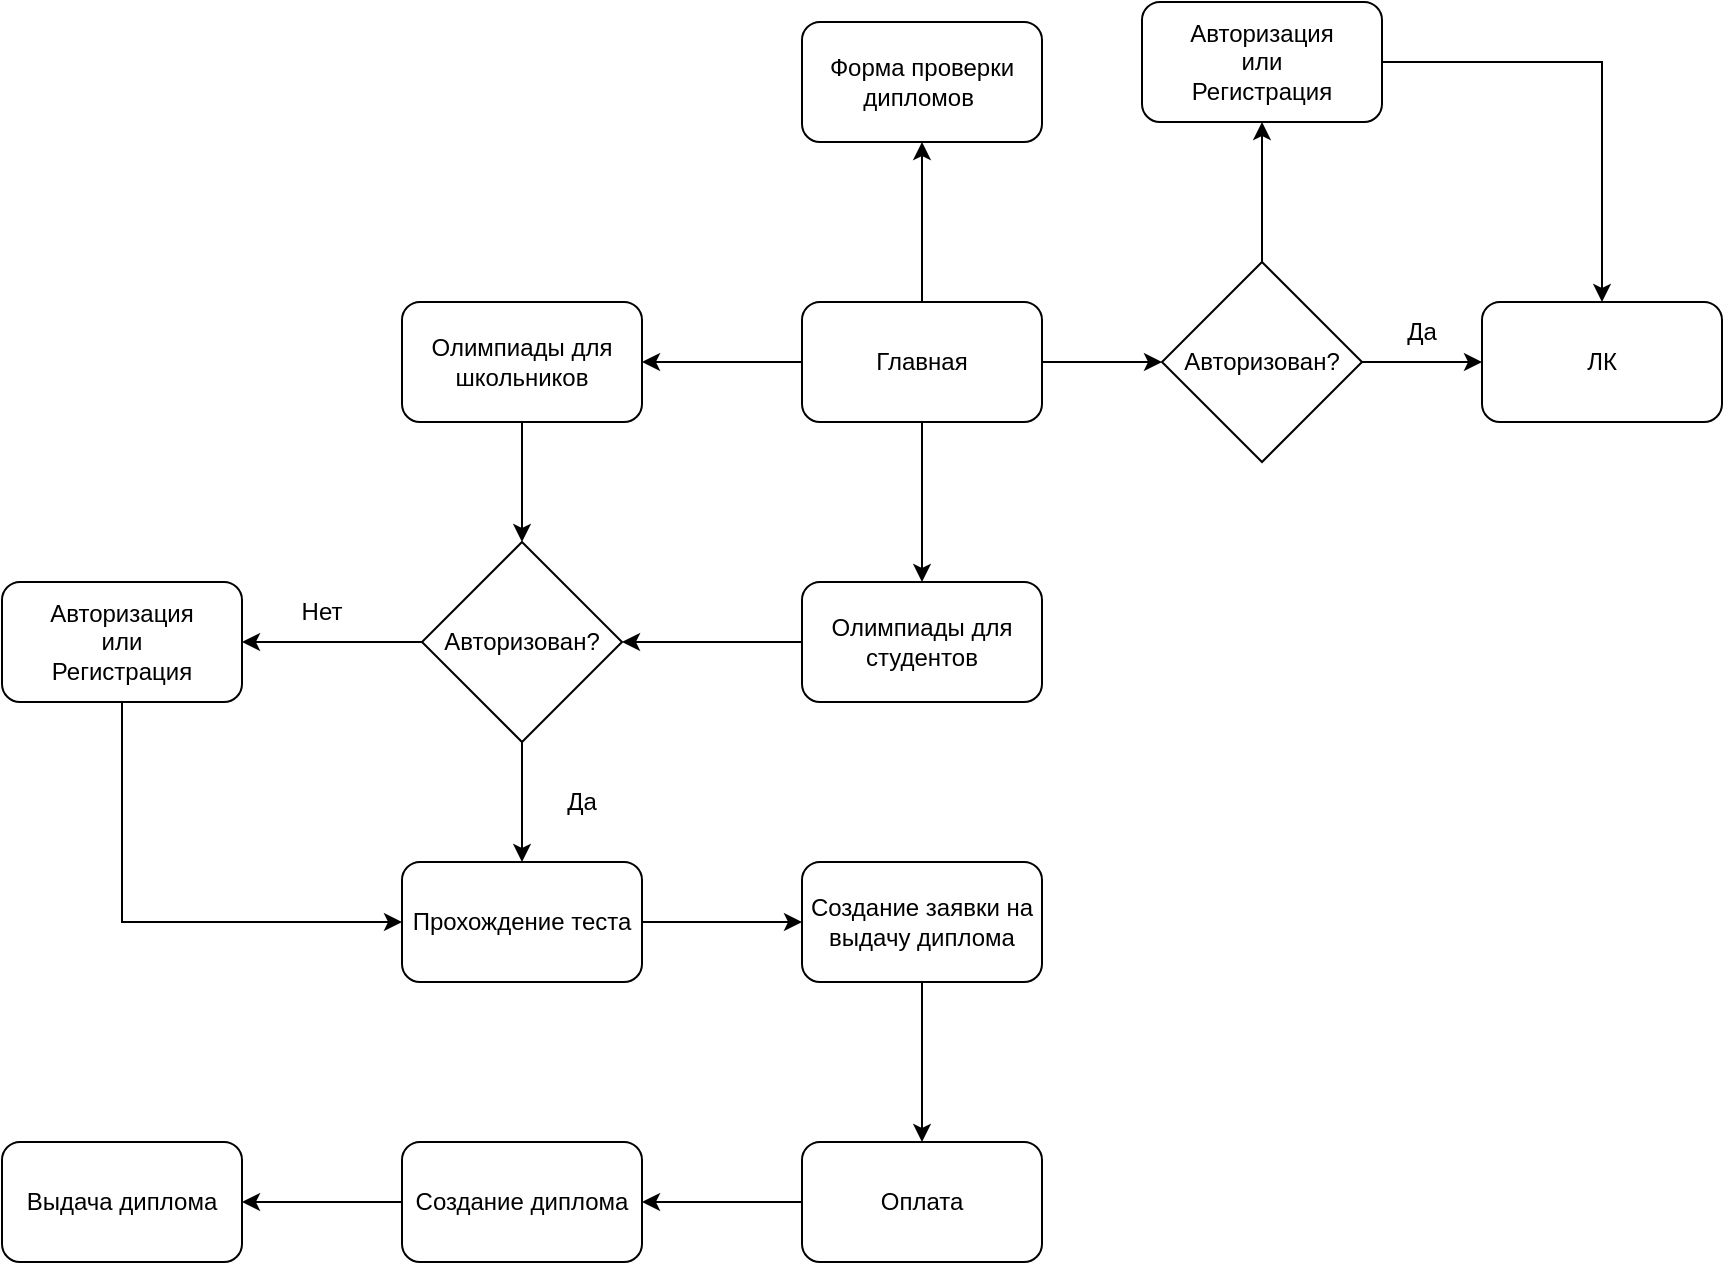 <mxfile version="15.5.8" type="github"><diagram id="r3yFahZ3Wbb9HkMOZiN3" name="Page-1"><mxGraphModel dx="2889" dy="1157" grid="1" gridSize="10" guides="1" tooltips="1" connect="1" arrows="1" fold="1" page="1" pageScale="1" pageWidth="827" pageHeight="1169" math="0" shadow="0"><root><mxCell id="0"/><mxCell id="1" parent="0"/><mxCell id="HnxE6JI1JVKCJz2g8Q7_-6" value="" style="edgeStyle=orthogonalEdgeStyle;rounded=0;orthogonalLoop=1;jettySize=auto;html=1;" parent="1" source="HnxE6JI1JVKCJz2g8Q7_-2" target="HnxE6JI1JVKCJz2g8Q7_-5" edge="1"><mxGeometry relative="1" as="geometry"/></mxCell><mxCell id="HnxE6JI1JVKCJz2g8Q7_-8" value="" style="edgeStyle=orthogonalEdgeStyle;rounded=0;orthogonalLoop=1;jettySize=auto;html=1;" parent="1" source="HnxE6JI1JVKCJz2g8Q7_-2" target="HnxE6JI1JVKCJz2g8Q7_-7" edge="1"><mxGeometry relative="1" as="geometry"/></mxCell><mxCell id="HnxE6JI1JVKCJz2g8Q7_-11" style="edgeStyle=orthogonalEdgeStyle;rounded=0;orthogonalLoop=1;jettySize=auto;html=1;exitX=1;exitY=0.5;exitDx=0;exitDy=0;entryX=0;entryY=0.5;entryDx=0;entryDy=0;" parent="1" source="HnxE6JI1JVKCJz2g8Q7_-2" target="HnxE6JI1JVKCJz2g8Q7_-9" edge="1"><mxGeometry relative="1" as="geometry"/></mxCell><mxCell id="HnxE6JI1JVKCJz2g8Q7_-35" value="" style="edgeStyle=orthogonalEdgeStyle;rounded=0;orthogonalLoop=1;jettySize=auto;html=1;" parent="1" source="HnxE6JI1JVKCJz2g8Q7_-2" target="HnxE6JI1JVKCJz2g8Q7_-34" edge="1"><mxGeometry relative="1" as="geometry"/></mxCell><mxCell id="HnxE6JI1JVKCJz2g8Q7_-2" value="Главная" style="rounded=1;whiteSpace=wrap;html=1;" parent="1" vertex="1"><mxGeometry x="330" y="350" width="120" height="60" as="geometry"/></mxCell><mxCell id="HnxE6JI1JVKCJz2g8Q7_-3" value="ЛК" style="whiteSpace=wrap;html=1;rounded=1;" parent="1" vertex="1"><mxGeometry x="670" y="350" width="120" height="60" as="geometry"/></mxCell><mxCell id="HnxE6JI1JVKCJz2g8Q7_-25" style="edgeStyle=orthogonalEdgeStyle;rounded=0;orthogonalLoop=1;jettySize=auto;html=1;exitX=0;exitY=0.5;exitDx=0;exitDy=0;entryX=1;entryY=0.5;entryDx=0;entryDy=0;" parent="1" source="HnxE6JI1JVKCJz2g8Q7_-5" target="HnxE6JI1JVKCJz2g8Q7_-24" edge="1"><mxGeometry relative="1" as="geometry"/></mxCell><mxCell id="HnxE6JI1JVKCJz2g8Q7_-5" value="Олимпиады для студентов" style="whiteSpace=wrap;html=1;rounded=1;" parent="1" vertex="1"><mxGeometry x="330" y="490" width="120" height="60" as="geometry"/></mxCell><mxCell id="HnxE6JI1JVKCJz2g8Q7_-26" style="edgeStyle=orthogonalEdgeStyle;rounded=0;orthogonalLoop=1;jettySize=auto;html=1;exitX=0.5;exitY=1;exitDx=0;exitDy=0;entryX=0.5;entryY=0;entryDx=0;entryDy=0;" parent="1" source="HnxE6JI1JVKCJz2g8Q7_-7" target="HnxE6JI1JVKCJz2g8Q7_-24" edge="1"><mxGeometry relative="1" as="geometry"/></mxCell><mxCell id="HnxE6JI1JVKCJz2g8Q7_-7" value="Олимпиады для школьников" style="whiteSpace=wrap;html=1;rounded=1;" parent="1" vertex="1"><mxGeometry x="130" y="350" width="120" height="60" as="geometry"/></mxCell><mxCell id="HnxE6JI1JVKCJz2g8Q7_-10" style="edgeStyle=orthogonalEdgeStyle;rounded=0;orthogonalLoop=1;jettySize=auto;html=1;exitX=1;exitY=0.5;exitDx=0;exitDy=0;entryX=0;entryY=0.5;entryDx=0;entryDy=0;" parent="1" source="HnxE6JI1JVKCJz2g8Q7_-9" target="HnxE6JI1JVKCJz2g8Q7_-3" edge="1"><mxGeometry relative="1" as="geometry"/></mxCell><mxCell id="HnxE6JI1JVKCJz2g8Q7_-20" style="edgeStyle=orthogonalEdgeStyle;rounded=0;orthogonalLoop=1;jettySize=auto;html=1;exitX=0.5;exitY=0;exitDx=0;exitDy=0;entryX=0.5;entryY=1;entryDx=0;entryDy=0;" parent="1" source="HnxE6JI1JVKCJz2g8Q7_-9" target="HnxE6JI1JVKCJz2g8Q7_-17" edge="1"><mxGeometry relative="1" as="geometry"/></mxCell><mxCell id="HnxE6JI1JVKCJz2g8Q7_-9" value="Авторизован?" style="rhombus;whiteSpace=wrap;html=1;" parent="1" vertex="1"><mxGeometry x="510" y="330" width="100" height="100" as="geometry"/></mxCell><mxCell id="HnxE6JI1JVKCJz2g8Q7_-12" value="Да" style="text;html=1;strokeColor=none;fillColor=none;align=center;verticalAlign=middle;whiteSpace=wrap;rounded=0;" parent="1" vertex="1"><mxGeometry x="610" y="350" width="60" height="30" as="geometry"/></mxCell><mxCell id="HnxE6JI1JVKCJz2g8Q7_-23" style="edgeStyle=orthogonalEdgeStyle;rounded=0;orthogonalLoop=1;jettySize=auto;html=1;exitX=1;exitY=0.5;exitDx=0;exitDy=0;entryX=0.5;entryY=0;entryDx=0;entryDy=0;" parent="1" source="HnxE6JI1JVKCJz2g8Q7_-17" target="HnxE6JI1JVKCJz2g8Q7_-3" edge="1"><mxGeometry relative="1" as="geometry"/></mxCell><mxCell id="HnxE6JI1JVKCJz2g8Q7_-17" value="Авторизация&lt;br&gt;или&lt;br&gt;Регистрация" style="rounded=1;whiteSpace=wrap;html=1;" parent="1" vertex="1"><mxGeometry x="500" y="200" width="120" height="60" as="geometry"/></mxCell><mxCell id="HnxE6JI1JVKCJz2g8Q7_-21" value="Нет" style="text;html=1;strokeColor=none;fillColor=none;align=center;verticalAlign=middle;whiteSpace=wrap;rounded=0;" parent="1" vertex="1"><mxGeometry x="60" y="490" width="60" height="30" as="geometry"/></mxCell><mxCell id="HnxE6JI1JVKCJz2g8Q7_-29" style="edgeStyle=orthogonalEdgeStyle;rounded=0;orthogonalLoop=1;jettySize=auto;html=1;exitX=0;exitY=0.5;exitDx=0;exitDy=0;entryX=1;entryY=0.5;entryDx=0;entryDy=0;" parent="1" source="HnxE6JI1JVKCJz2g8Q7_-24" target="HnxE6JI1JVKCJz2g8Q7_-28" edge="1"><mxGeometry relative="1" as="geometry"/></mxCell><mxCell id="HnxE6JI1JVKCJz2g8Q7_-31" style="edgeStyle=orthogonalEdgeStyle;rounded=0;orthogonalLoop=1;jettySize=auto;html=1;exitX=0.5;exitY=1;exitDx=0;exitDy=0;entryX=0.5;entryY=0;entryDx=0;entryDy=0;" parent="1" source="HnxE6JI1JVKCJz2g8Q7_-24" target="HnxE6JI1JVKCJz2g8Q7_-30" edge="1"><mxGeometry relative="1" as="geometry"/></mxCell><mxCell id="HnxE6JI1JVKCJz2g8Q7_-24" value="Авторизован?" style="rhombus;whiteSpace=wrap;html=1;" parent="1" vertex="1"><mxGeometry x="140" y="470" width="100" height="100" as="geometry"/></mxCell><mxCell id="HnxE6JI1JVKCJz2g8Q7_-27" value="Да" style="text;html=1;strokeColor=none;fillColor=none;align=center;verticalAlign=middle;whiteSpace=wrap;rounded=0;" parent="1" vertex="1"><mxGeometry x="190" y="585" width="60" height="30" as="geometry"/></mxCell><mxCell id="HnxE6JI1JVKCJz2g8Q7_-33" style="edgeStyle=orthogonalEdgeStyle;rounded=0;orthogonalLoop=1;jettySize=auto;html=1;exitX=0.5;exitY=1;exitDx=0;exitDy=0;entryX=0;entryY=0.5;entryDx=0;entryDy=0;" parent="1" source="HnxE6JI1JVKCJz2g8Q7_-28" target="HnxE6JI1JVKCJz2g8Q7_-30" edge="1"><mxGeometry relative="1" as="geometry"/></mxCell><mxCell id="HnxE6JI1JVKCJz2g8Q7_-28" value="Авторизация&lt;br&gt;или&lt;br&gt;Регистрация" style="rounded=1;whiteSpace=wrap;html=1;" parent="1" vertex="1"><mxGeometry x="-70" y="490" width="120" height="60" as="geometry"/></mxCell><mxCell id="HnxE6JI1JVKCJz2g8Q7_-37" value="" style="edgeStyle=orthogonalEdgeStyle;rounded=0;orthogonalLoop=1;jettySize=auto;html=1;" parent="1" source="HnxE6JI1JVKCJz2g8Q7_-30" target="HnxE6JI1JVKCJz2g8Q7_-36" edge="1"><mxGeometry relative="1" as="geometry"/></mxCell><mxCell id="HnxE6JI1JVKCJz2g8Q7_-30" value="Прохождение теста" style="rounded=1;whiteSpace=wrap;html=1;" parent="1" vertex="1"><mxGeometry x="130" y="630" width="120" height="60" as="geometry"/></mxCell><mxCell id="HnxE6JI1JVKCJz2g8Q7_-34" value="Форма проверки дипломов&amp;nbsp;" style="whiteSpace=wrap;html=1;rounded=1;" parent="1" vertex="1"><mxGeometry x="330" y="210" width="120" height="60" as="geometry"/></mxCell><mxCell id="HnxE6JI1JVKCJz2g8Q7_-39" value="" style="edgeStyle=orthogonalEdgeStyle;rounded=0;orthogonalLoop=1;jettySize=auto;html=1;" parent="1" source="HnxE6JI1JVKCJz2g8Q7_-36" target="HnxE6JI1JVKCJz2g8Q7_-38" edge="1"><mxGeometry relative="1" as="geometry"/></mxCell><mxCell id="HnxE6JI1JVKCJz2g8Q7_-36" value="Создание заявки на выдачу диплома" style="whiteSpace=wrap;html=1;rounded=1;" parent="1" vertex="1"><mxGeometry x="330" y="630" width="120" height="60" as="geometry"/></mxCell><mxCell id="HnxE6JI1JVKCJz2g8Q7_-41" value="" style="edgeStyle=orthogonalEdgeStyle;rounded=0;orthogonalLoop=1;jettySize=auto;html=1;" parent="1" source="HnxE6JI1JVKCJz2g8Q7_-38" target="HnxE6JI1JVKCJz2g8Q7_-40" edge="1"><mxGeometry relative="1" as="geometry"/></mxCell><mxCell id="HnxE6JI1JVKCJz2g8Q7_-38" value="Оплата" style="whiteSpace=wrap;html=1;rounded=1;" parent="1" vertex="1"><mxGeometry x="330" y="770" width="120" height="60" as="geometry"/></mxCell><mxCell id="HnxE6JI1JVKCJz2g8Q7_-43" value="" style="edgeStyle=orthogonalEdgeStyle;rounded=0;orthogonalLoop=1;jettySize=auto;html=1;" parent="1" source="HnxE6JI1JVKCJz2g8Q7_-40" target="HnxE6JI1JVKCJz2g8Q7_-42" edge="1"><mxGeometry relative="1" as="geometry"/></mxCell><mxCell id="HnxE6JI1JVKCJz2g8Q7_-40" value="Создание диплома" style="whiteSpace=wrap;html=1;rounded=1;" parent="1" vertex="1"><mxGeometry x="130" y="770" width="120" height="60" as="geometry"/></mxCell><mxCell id="HnxE6JI1JVKCJz2g8Q7_-42" value="Выдача диплома" style="whiteSpace=wrap;html=1;rounded=1;" parent="1" vertex="1"><mxGeometry x="-70" y="770" width="120" height="60" as="geometry"/></mxCell></root></mxGraphModel></diagram></mxfile>